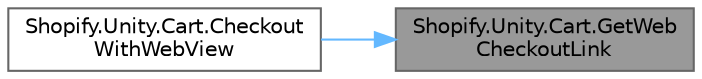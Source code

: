 digraph "Shopify.Unity.Cart.GetWebCheckoutLink"
{
 // LATEX_PDF_SIZE
  bgcolor="transparent";
  edge [fontname=Helvetica,fontsize=10,labelfontname=Helvetica,labelfontsize=10];
  node [fontname=Helvetica,fontsize=10,shape=box,height=0.2,width=0.4];
  rankdir="RL";
  Node1 [id="Node000001",label="Shopify.Unity.Cart.GetWeb\lCheckoutLink",height=0.2,width=0.4,color="gray40", fillcolor="grey60", style="filled", fontcolor="black",tooltip="Returns the web URL for checking out the contents of this Cart. For presenting the user with a web vi..."];
  Node1 -> Node2 [id="edge1_Node000001_Node000002",dir="back",color="steelblue1",style="solid",tooltip=" "];
  Node2 [id="Node000002",label="Shopify.Unity.Cart.Checkout\lWithWebView",height=0.2,width=0.4,color="grey40", fillcolor="white", style="filled",URL="$class_shopify_1_1_unity_1_1_cart.html#a932016a2ba26278e5cf6f2492d231936",tooltip="Launches a platform-specific web view screen with the Cart's web checkout link loaded...."];
}
